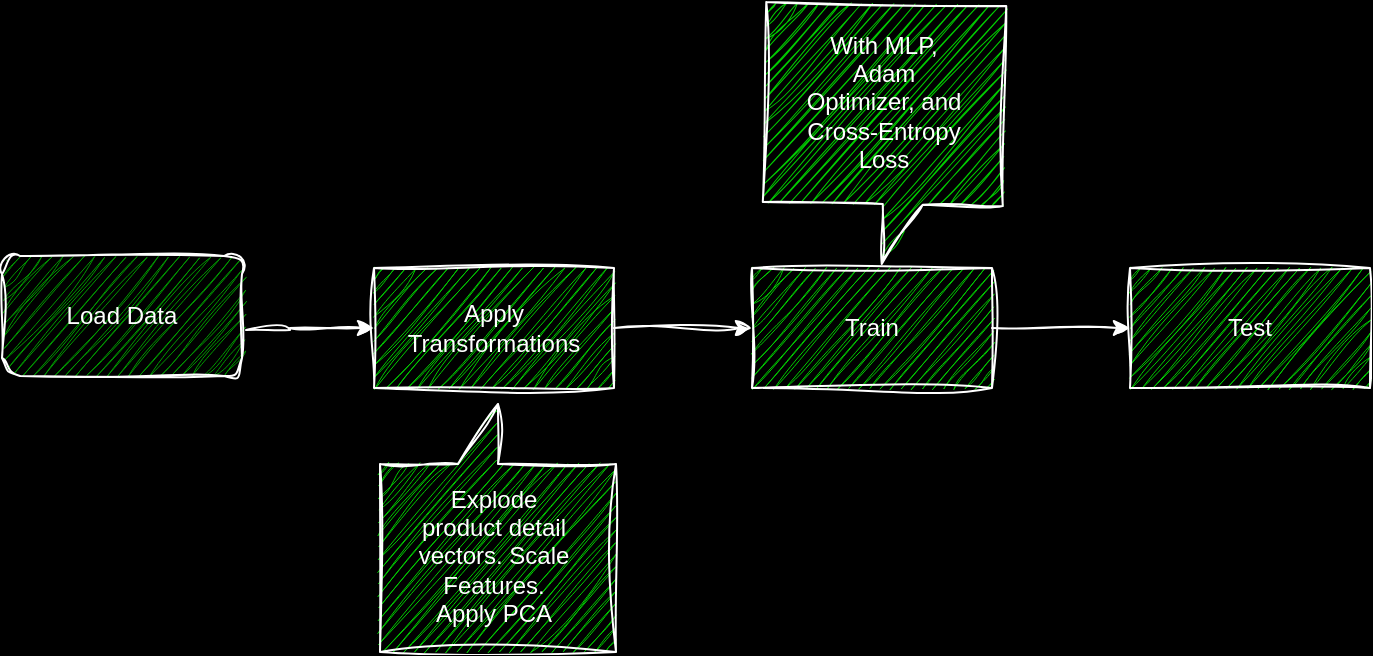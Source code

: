 <mxfile version="22.1.18" type="device">
  <diagram name="Page-1" id="rYG3-kG4QNcU8PEsfMht">
    <mxGraphModel dx="1304" dy="751" grid="0" gridSize="10" guides="1" tooltips="1" connect="1" arrows="1" fold="1" page="1" pageScale="1" pageWidth="850" pageHeight="1100" background="#000000" math="0" shadow="0">
      <root>
        <mxCell id="0" />
        <mxCell id="1" parent="0" />
        <mxCell id="ZiuPJiyLk-KCCcckI_TQ-7" style="edgeStyle=orthogonalEdgeStyle;rounded=0;orthogonalLoop=1;jettySize=auto;html=1;exitX=1.017;exitY=0.617;exitDx=0;exitDy=0;sketch=1;curveFitting=1;jiggle=2;strokeColor=#FFFFFF;exitPerimeter=0;entryX=0;entryY=0.5;entryDx=0;entryDy=0;" parent="1" source="ZiuPJiyLk-KCCcckI_TQ-1" target="hlE8OtcCCmfA9VNcsZgR-1" edge="1">
          <mxGeometry relative="1" as="geometry">
            <mxPoint x="230" y="444" as="targetPoint" />
            <Array as="points">
              <mxPoint x="220" y="262" />
              <mxPoint x="220" y="261" />
            </Array>
          </mxGeometry>
        </mxCell>
        <mxCell id="ZiuPJiyLk-KCCcckI_TQ-1" value="&lt;font color=&quot;#ffffff&quot;&gt;Load Data&lt;/font&gt;" style="rounded=1;whiteSpace=wrap;html=1;sketch=1;curveFitting=1;jiggle=2;fillColor=#009900;strokeColor=#FFFFFF;" parent="1" vertex="1">
          <mxGeometry x="76" y="225" width="120" height="60" as="geometry" />
        </mxCell>
        <mxCell id="ZiuPJiyLk-KCCcckI_TQ-12" style="edgeStyle=orthogonalEdgeStyle;rounded=0;orthogonalLoop=1;jettySize=auto;html=1;exitX=1;exitY=0.5;exitDx=0;exitDy=0;sketch=1;curveFitting=1;jiggle=2;strokeColor=#FFFFFF;entryX=0;entryY=0.5;entryDx=0;entryDy=0;" parent="1" source="hlE8OtcCCmfA9VNcsZgR-1" target="ZiuPJiyLk-KCCcckI_TQ-4" edge="1">
          <mxGeometry relative="1" as="geometry">
            <mxPoint x="306.5" y="361" as="sourcePoint" />
          </mxGeometry>
        </mxCell>
        <mxCell id="ZiuPJiyLk-KCCcckI_TQ-4" value="Train" style="rounded=0;whiteSpace=wrap;html=1;sketch=1;curveFitting=1;jiggle=2;fillColor=#00CC00;strokeColor=#FFFFFF;fontColor=#FFFFFF;" parent="1" vertex="1">
          <mxGeometry x="451" y="231" width="120" height="60" as="geometry" />
        </mxCell>
        <mxCell id="ZiuPJiyLk-KCCcckI_TQ-5" value="Test" style="rounded=0;whiteSpace=wrap;html=1;sketch=1;curveFitting=1;jiggle=2;fillColor=#00CC00;strokeColor=#FFFFFF;fontColor=#FFFFFF;" parent="1" vertex="1">
          <mxGeometry x="640" y="231" width="120" height="60" as="geometry" />
        </mxCell>
        <mxCell id="ZiuPJiyLk-KCCcckI_TQ-8" value="" style="shape=callout;whiteSpace=wrap;html=1;perimeter=calloutPerimeter;rotation=-180;sketch=1;curveFitting=1;jiggle=2;fillColor=#00CC00;strokeColor=#FFFFFF;fontColor=#FFFFFF;" parent="1" vertex="1">
          <mxGeometry x="265" y="299" width="118" height="124" as="geometry" />
        </mxCell>
        <mxCell id="ZiuPJiyLk-KCCcckI_TQ-23" style="edgeStyle=orthogonalEdgeStyle;rounded=0;orthogonalLoop=1;jettySize=auto;html=1;exitX=1;exitY=0.5;exitDx=0;exitDy=0;entryX=0;entryY=0.5;entryDx=0;entryDy=0;sketch=1;curveFitting=1;jiggle=2;strokeColor=#FFFFFF;" parent="1" source="ZiuPJiyLk-KCCcckI_TQ-4" target="ZiuPJiyLk-KCCcckI_TQ-5" edge="1">
          <mxGeometry relative="1" as="geometry">
            <mxPoint x="651" y="307" as="sourcePoint" />
            <mxPoint x="571" y="347" as="targetPoint" />
          </mxGeometry>
        </mxCell>
        <mxCell id="ZiuPJiyLk-KCCcckI_TQ-10" value="" style="shape=callout;whiteSpace=wrap;html=1;perimeter=calloutPerimeter;rotation=1;sketch=1;curveFitting=1;jiggle=2;fillColor=#00CC00;strokeColor=#FFFFFF;fontColor=#FFFFFF;" parent="1" vertex="1">
          <mxGeometry x="457" y="99" width="120" height="130" as="geometry" />
        </mxCell>
        <mxCell id="ZiuPJiyLk-KCCcckI_TQ-19" value="Explode product detail vectors. Scale Features. Apply PCA" style="text;html=1;strokeColor=none;fillColor=none;align=center;verticalAlign=middle;whiteSpace=wrap;rounded=0;fontColor=#FFFFFF;" parent="1" vertex="1">
          <mxGeometry x="282" y="360" width="80" height="30" as="geometry" />
        </mxCell>
        <mxCell id="hlE8OtcCCmfA9VNcsZgR-1" value="Apply Transformations" style="rounded=0;whiteSpace=wrap;html=1;sketch=1;curveFitting=1;jiggle=2;fillColor=#00CC00;strokeColor=#FFFFFF;fontColor=#FFFFFF;" vertex="1" parent="1">
          <mxGeometry x="262" y="231" width="120" height="60" as="geometry" />
        </mxCell>
        <mxCell id="hlE8OtcCCmfA9VNcsZgR-3" value="With MLP, Adam Optimizer, and Cross-Entropy Loss" style="text;html=1;strokeColor=none;fillColor=none;align=center;verticalAlign=middle;whiteSpace=wrap;rounded=0;fontColor=#FFFFFF;" vertex="1" parent="1">
          <mxGeometry x="477" y="133" width="80" height="30" as="geometry" />
        </mxCell>
      </root>
    </mxGraphModel>
  </diagram>
</mxfile>
